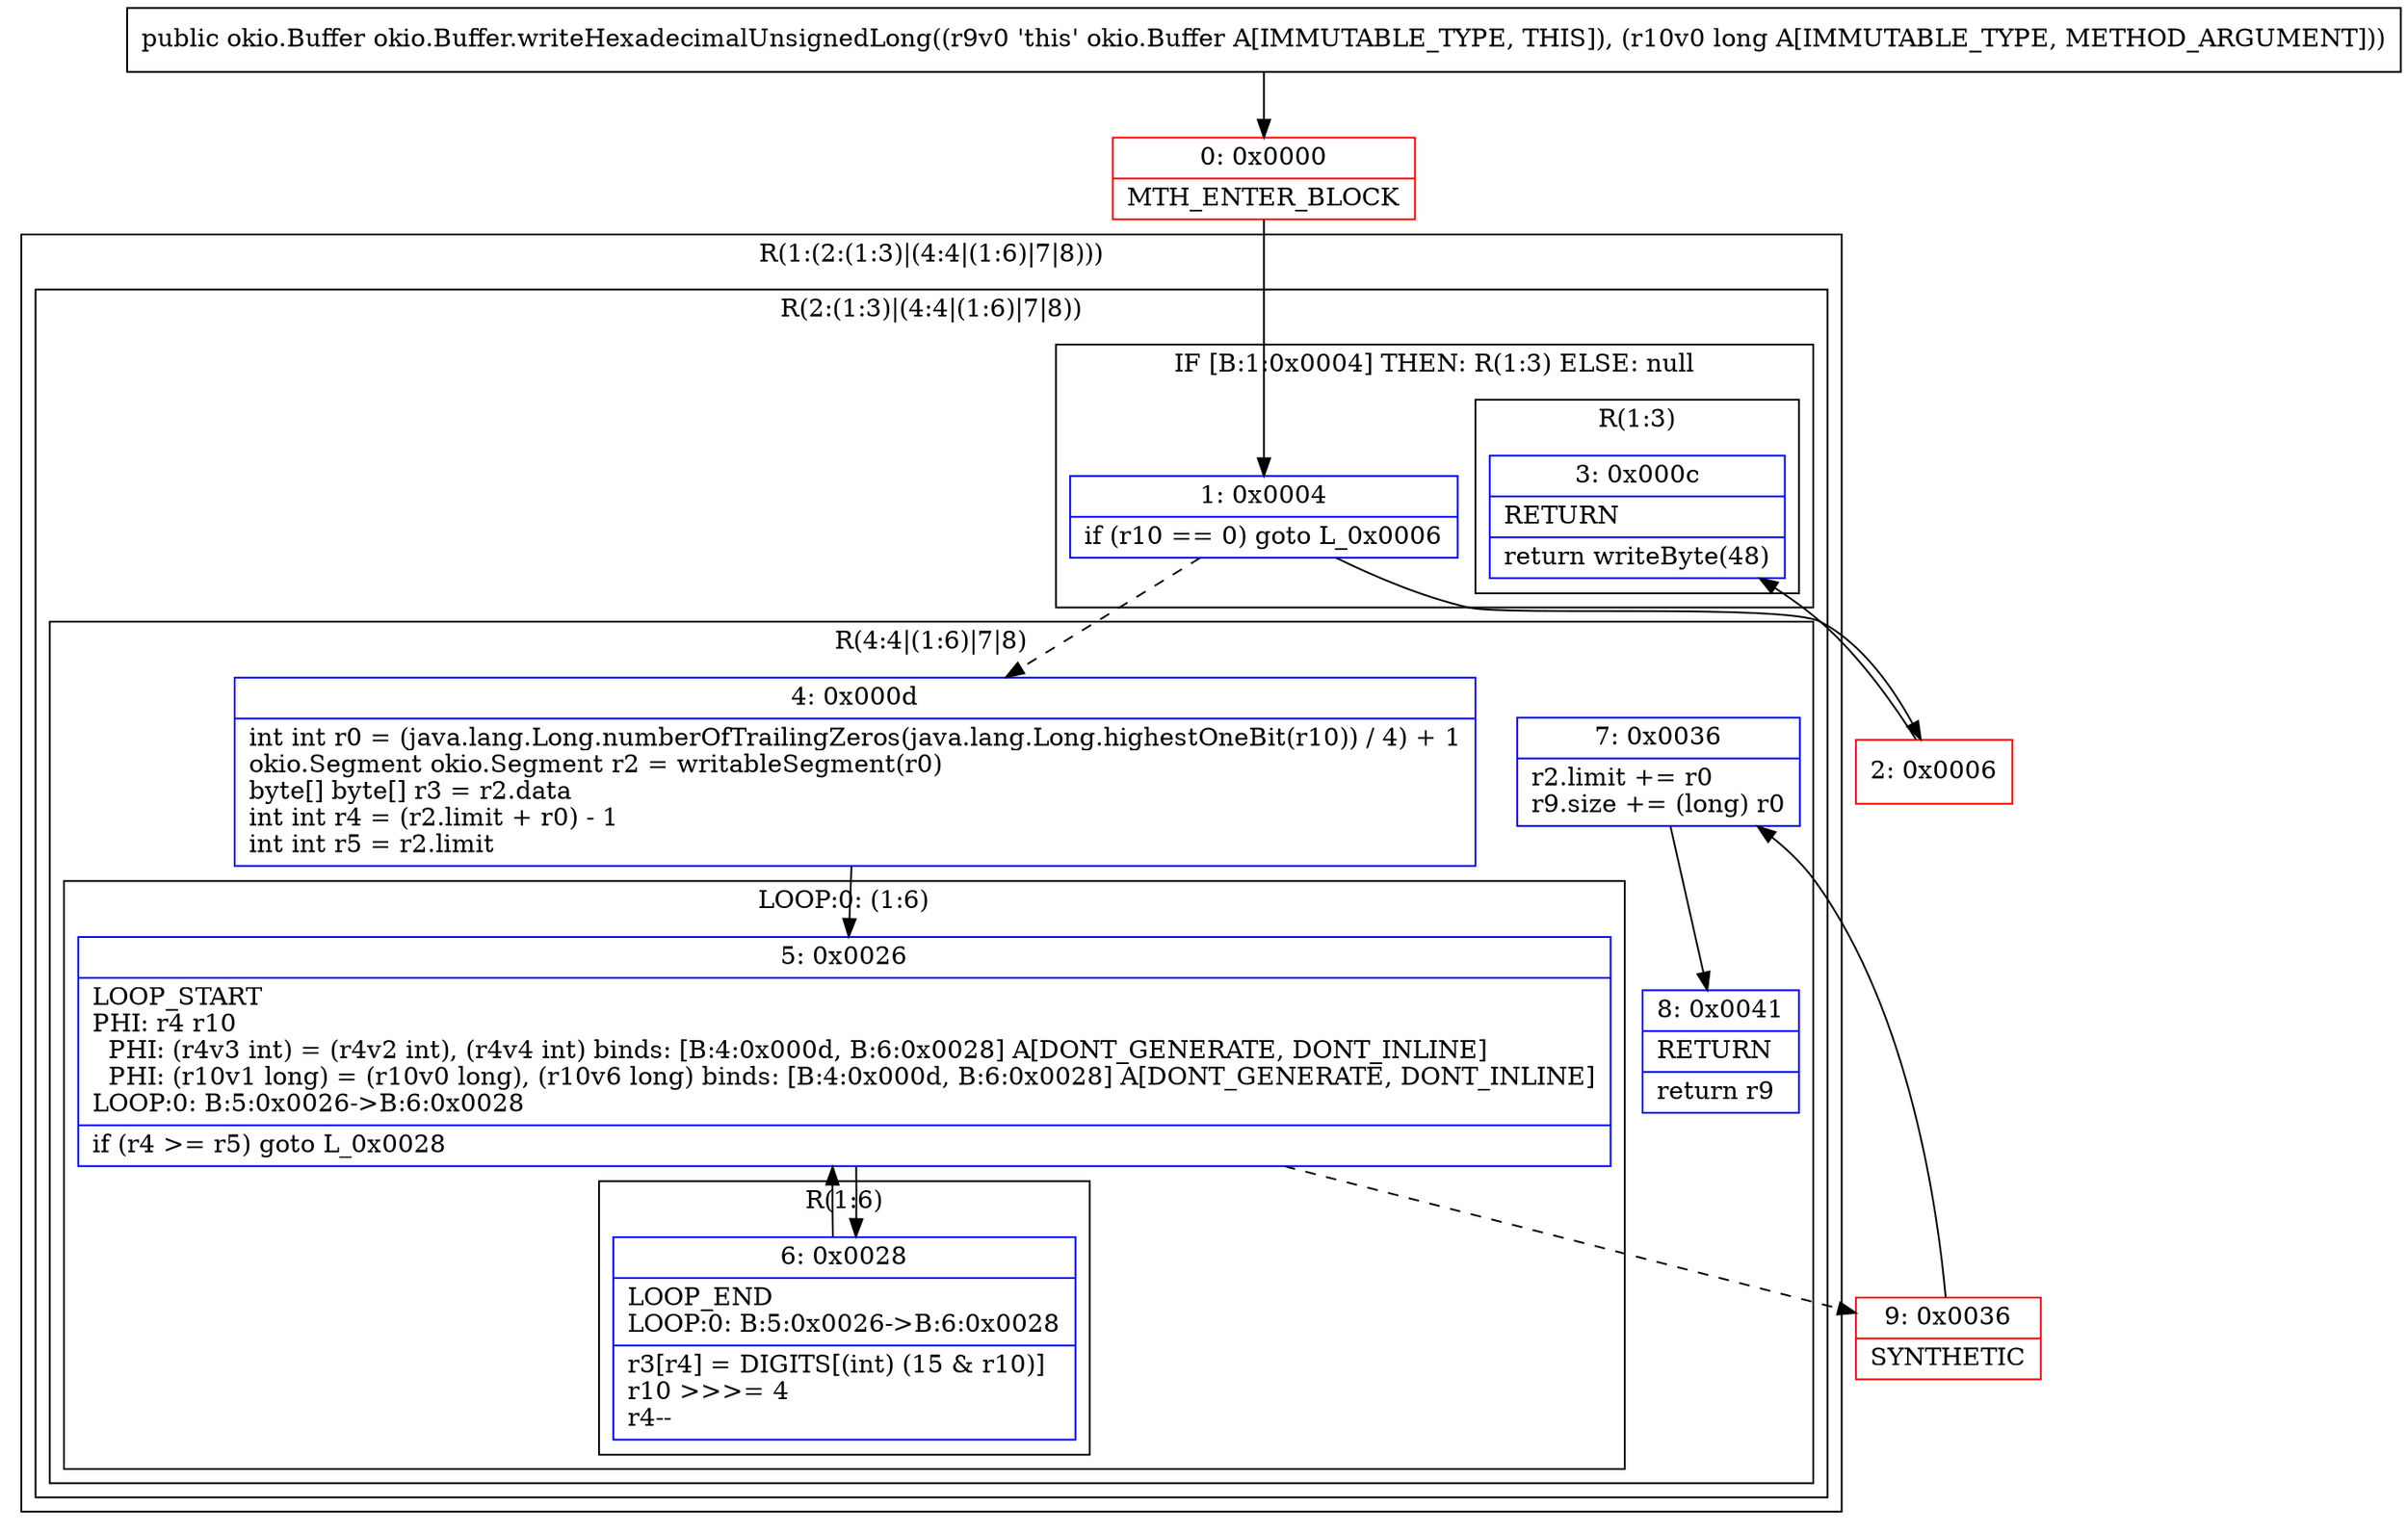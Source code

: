 digraph "CFG forokio.Buffer.writeHexadecimalUnsignedLong(J)Lokio\/Buffer;" {
subgraph cluster_Region_1537169795 {
label = "R(1:(2:(1:3)|(4:4|(1:6)|7|8)))";
node [shape=record,color=blue];
subgraph cluster_Region_275662907 {
label = "R(2:(1:3)|(4:4|(1:6)|7|8))";
node [shape=record,color=blue];
subgraph cluster_IfRegion_572371124 {
label = "IF [B:1:0x0004] THEN: R(1:3) ELSE: null";
node [shape=record,color=blue];
Node_1 [shape=record,label="{1\:\ 0x0004|if (r10 == 0) goto L_0x0006\l}"];
subgraph cluster_Region_1037051286 {
label = "R(1:3)";
node [shape=record,color=blue];
Node_3 [shape=record,label="{3\:\ 0x000c|RETURN\l|return writeByte(48)\l}"];
}
}
subgraph cluster_Region_225237337 {
label = "R(4:4|(1:6)|7|8)";
node [shape=record,color=blue];
Node_4 [shape=record,label="{4\:\ 0x000d|int int r0 = (java.lang.Long.numberOfTrailingZeros(java.lang.Long.highestOneBit(r10)) \/ 4) + 1\lokio.Segment okio.Segment r2 = writableSegment(r0)\lbyte[] byte[] r3 = r2.data\lint int r4 = (r2.limit + r0) \- 1\lint int r5 = r2.limit\l}"];
subgraph cluster_LoopRegion_1509534029 {
label = "LOOP:0: (1:6)";
node [shape=record,color=blue];
Node_5 [shape=record,label="{5\:\ 0x0026|LOOP_START\lPHI: r4 r10 \l  PHI: (r4v3 int) = (r4v2 int), (r4v4 int) binds: [B:4:0x000d, B:6:0x0028] A[DONT_GENERATE, DONT_INLINE]\l  PHI: (r10v1 long) = (r10v0 long), (r10v6 long) binds: [B:4:0x000d, B:6:0x0028] A[DONT_GENERATE, DONT_INLINE]\lLOOP:0: B:5:0x0026\-\>B:6:0x0028\l|if (r4 \>= r5) goto L_0x0028\l}"];
subgraph cluster_Region_1948114682 {
label = "R(1:6)";
node [shape=record,color=blue];
Node_6 [shape=record,label="{6\:\ 0x0028|LOOP_END\lLOOP:0: B:5:0x0026\-\>B:6:0x0028\l|r3[r4] = DIGITS[(int) (15 & r10)]\lr10 \>\>\>= 4\lr4\-\-\l}"];
}
}
Node_7 [shape=record,label="{7\:\ 0x0036|r2.limit += r0\lr9.size += (long) r0\l}"];
Node_8 [shape=record,label="{8\:\ 0x0041|RETURN\l|return r9\l}"];
}
}
}
Node_0 [shape=record,color=red,label="{0\:\ 0x0000|MTH_ENTER_BLOCK\l}"];
Node_2 [shape=record,color=red,label="{2\:\ 0x0006}"];
Node_9 [shape=record,color=red,label="{9\:\ 0x0036|SYNTHETIC\l}"];
MethodNode[shape=record,label="{public okio.Buffer okio.Buffer.writeHexadecimalUnsignedLong((r9v0 'this' okio.Buffer A[IMMUTABLE_TYPE, THIS]), (r10v0 long A[IMMUTABLE_TYPE, METHOD_ARGUMENT])) }"];
MethodNode -> Node_0;
Node_1 -> Node_2;
Node_1 -> Node_4[style=dashed];
Node_4 -> Node_5;
Node_5 -> Node_6;
Node_5 -> Node_9[style=dashed];
Node_6 -> Node_5;
Node_7 -> Node_8;
Node_0 -> Node_1;
Node_2 -> Node_3;
Node_9 -> Node_7;
}

